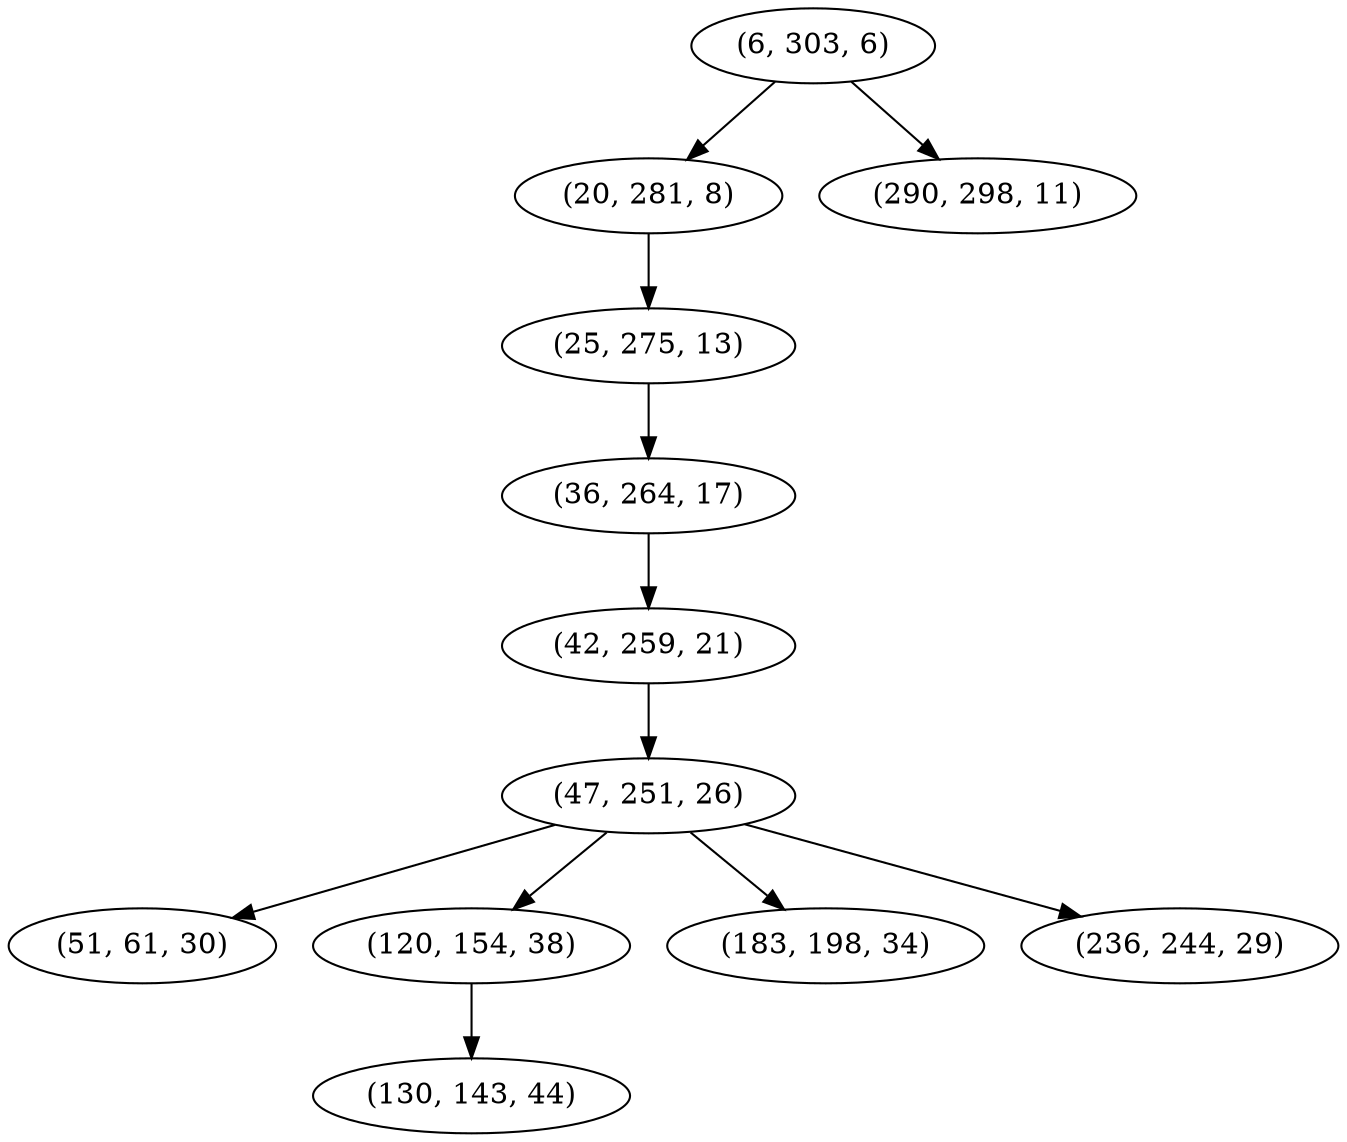 digraph tree {
    "(6, 303, 6)";
    "(20, 281, 8)";
    "(25, 275, 13)";
    "(36, 264, 17)";
    "(42, 259, 21)";
    "(47, 251, 26)";
    "(51, 61, 30)";
    "(120, 154, 38)";
    "(130, 143, 44)";
    "(183, 198, 34)";
    "(236, 244, 29)";
    "(290, 298, 11)";
    "(6, 303, 6)" -> "(20, 281, 8)";
    "(6, 303, 6)" -> "(290, 298, 11)";
    "(20, 281, 8)" -> "(25, 275, 13)";
    "(25, 275, 13)" -> "(36, 264, 17)";
    "(36, 264, 17)" -> "(42, 259, 21)";
    "(42, 259, 21)" -> "(47, 251, 26)";
    "(47, 251, 26)" -> "(51, 61, 30)";
    "(47, 251, 26)" -> "(120, 154, 38)";
    "(47, 251, 26)" -> "(183, 198, 34)";
    "(47, 251, 26)" -> "(236, 244, 29)";
    "(120, 154, 38)" -> "(130, 143, 44)";
}
